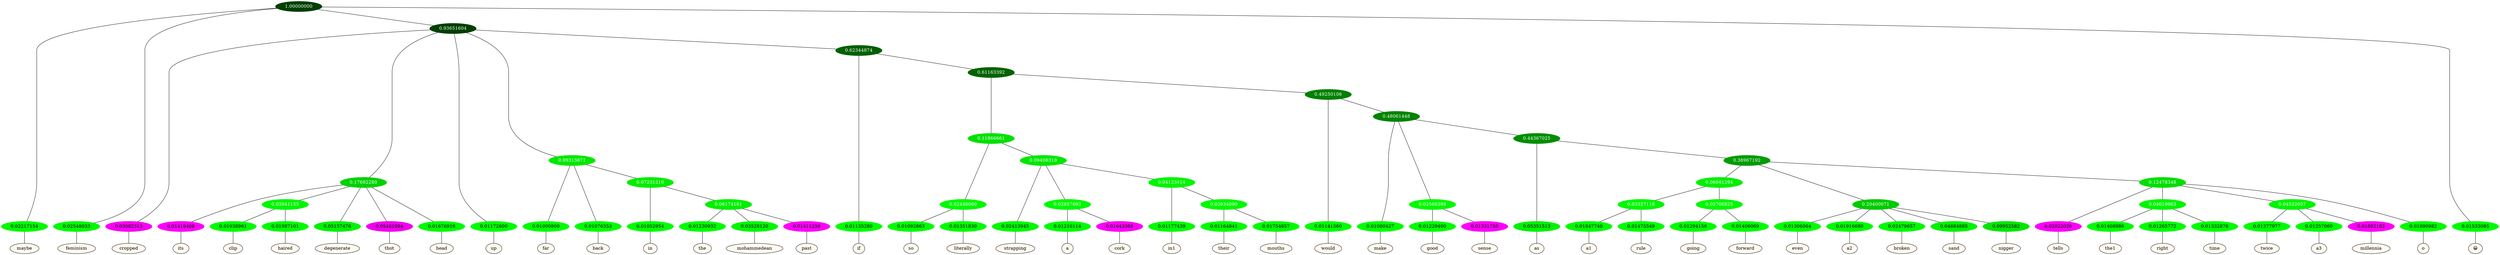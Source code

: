 graph {
	node [format=png height=0.15 nodesep=0.001 ordering=out overlap=prism overlap_scaling=0.01 ranksep=0.001 ratio=0.2 style=filled width=0.15]
	{
		rank=same
		a_w_1 [label=maybe color=black fillcolor=floralwhite style="filled,solid"]
		a_w_2 [label=feminism color=black fillcolor=floralwhite style="filled,solid"]
		a_w_5 [label=cropped color=black fillcolor=floralwhite style="filled,solid"]
		a_w_10 [label=its color=black fillcolor=floralwhite style="filled,solid"]
		a_w_20 [label=clip color=black fillcolor=floralwhite style="filled,solid"]
		a_w_21 [label=haired color=black fillcolor=floralwhite style="filled,solid"]
		a_w_12 [label=degenerate color=black fillcolor=floralwhite style="filled,solid"]
		a_w_13 [label=thot color=black fillcolor=floralwhite style="filled,solid"]
		a_w_14 [label=head color=black fillcolor=floralwhite style="filled,solid"]
		a_w_7 [label=up color=black fillcolor=floralwhite style="filled,solid"]
		a_w_15 [label=far color=black fillcolor=floralwhite style="filled,solid"]
		a_w_16 [label=back color=black fillcolor=floralwhite style="filled,solid"]
		a_w_22 [label=in color=black fillcolor=floralwhite style="filled,solid"]
		a_w_26 [label=the color=black fillcolor=floralwhite style="filled,solid"]
		a_w_27 [label=mohammedean color=black fillcolor=floralwhite style="filled,solid"]
		a_w_28 [label=past color=black fillcolor=floralwhite style="filled,solid"]
		a_w_18 [label=if color=black fillcolor=floralwhite style="filled,solid"]
		a_w_33 [label=so color=black fillcolor=floralwhite style="filled,solid"]
		a_w_34 [label=literally color=black fillcolor=floralwhite style="filled,solid"]
		a_w_35 [label=strapping color=black fillcolor=floralwhite style="filled,solid"]
		a_w_41 [label=a color=black fillcolor=floralwhite style="filled,solid"]
		a_w_42 [label=cork color=black fillcolor=floralwhite style="filled,solid"]
		a_w_43 [label=in1 color=black fillcolor=floralwhite style="filled,solid"]
		a_w_49 [label=their color=black fillcolor=floralwhite style="filled,solid"]
		a_w_50 [label=mouths color=black fillcolor=floralwhite style="filled,solid"]
		a_w_31 [label=would color=black fillcolor=floralwhite style="filled,solid"]
		a_w_38 [label=make color=black fillcolor=floralwhite style="filled,solid"]
		a_w_45 [label=good color=black fillcolor=floralwhite style="filled,solid"]
		a_w_46 [label=sense color=black fillcolor=floralwhite style="filled,solid"]
		a_w_47 [label=as color=black fillcolor=floralwhite style="filled,solid"]
		a_w_65 [label=a1 color=black fillcolor=floralwhite style="filled,solid"]
		a_w_66 [label=rule color=black fillcolor=floralwhite style="filled,solid"]
		a_w_67 [label=going color=black fillcolor=floralwhite style="filled,solid"]
		a_w_68 [label=forward color=black fillcolor=floralwhite style="filled,solid"]
		a_w_56 [label=even color=black fillcolor=floralwhite style="filled,solid"]
		a_w_57 [label=a2 color=black fillcolor=floralwhite style="filled,solid"]
		a_w_58 [label=broken color=black fillcolor=floralwhite style="filled,solid"]
		a_w_59 [label=sand color=black fillcolor=floralwhite style="filled,solid"]
		a_w_60 [label=nigger color=black fillcolor=floralwhite style="filled,solid"]
		a_w_61 [label=tells color=black fillcolor=floralwhite style="filled,solid"]
		a_w_69 [label=the1 color=black fillcolor=floralwhite style="filled,solid"]
		a_w_70 [label=right color=black fillcolor=floralwhite style="filled,solid"]
		a_w_71 [label=time color=black fillcolor=floralwhite style="filled,solid"]
		a_w_72 [label=twice color=black fillcolor=floralwhite style="filled,solid"]
		a_w_73 [label=a3 color=black fillcolor=floralwhite style="filled,solid"]
		a_w_74 [label=millennia color=black fillcolor=floralwhite style="filled,solid"]
		a_w_64 [label=o color=black fillcolor=floralwhite style="filled,solid"]
		a_w_4 [label="😀" color=black fillcolor=floralwhite style="filled,solid"]
	}
	a_n_1 -- a_w_1
	a_n_2 -- a_w_2
	a_n_5 -- a_w_5
	a_n_10 -- a_w_10
	a_n_20 -- a_w_20
	a_n_21 -- a_w_21
	a_n_12 -- a_w_12
	a_n_13 -- a_w_13
	a_n_14 -- a_w_14
	a_n_7 -- a_w_7
	a_n_15 -- a_w_15
	a_n_16 -- a_w_16
	a_n_22 -- a_w_22
	a_n_26 -- a_w_26
	a_n_27 -- a_w_27
	a_n_28 -- a_w_28
	a_n_18 -- a_w_18
	a_n_33 -- a_w_33
	a_n_34 -- a_w_34
	a_n_35 -- a_w_35
	a_n_41 -- a_w_41
	a_n_42 -- a_w_42
	a_n_43 -- a_w_43
	a_n_49 -- a_w_49
	a_n_50 -- a_w_50
	a_n_31 -- a_w_31
	a_n_38 -- a_w_38
	a_n_45 -- a_w_45
	a_n_46 -- a_w_46
	a_n_47 -- a_w_47
	a_n_65 -- a_w_65
	a_n_66 -- a_w_66
	a_n_67 -- a_w_67
	a_n_68 -- a_w_68
	a_n_56 -- a_w_56
	a_n_57 -- a_w_57
	a_n_58 -- a_w_58
	a_n_59 -- a_w_59
	a_n_60 -- a_w_60
	a_n_61 -- a_w_61
	a_n_69 -- a_w_69
	a_n_70 -- a_w_70
	a_n_71 -- a_w_71
	a_n_72 -- a_w_72
	a_n_73 -- a_w_73
	a_n_74 -- a_w_74
	a_n_64 -- a_w_64
	a_n_4 -- a_w_4
	{
		rank=same
		a_n_1 [label=0.02217154 color="0.334 1.000 0.978" fontcolor=black]
		a_n_2 [label=0.02548033 color="0.334 1.000 0.975" fontcolor=black]
		a_n_5 [label=0.03082313 color="0.835 1.000 0.969" fontcolor=black]
		a_n_10 [label=0.01419408 color="0.835 1.000 0.986" fontcolor=black]
		a_n_20 [label=0.01938961 color="0.334 1.000 0.981" fontcolor=black]
		a_n_21 [label=0.01987101 color="0.334 1.000 0.980" fontcolor=black]
		a_n_12 [label=0.05157476 color="0.334 1.000 0.948" fontcolor=black]
		a_n_13 [label=0.05481094 color="0.835 1.000 0.945" fontcolor=black]
		a_n_14 [label=0.01676916 color="0.334 1.000 0.983" fontcolor=black]
		a_n_7 [label=0.01172600 color="0.334 1.000 0.988" fontcolor=black]
		a_n_15 [label=0.01000800 color="0.334 1.000 0.990" fontcolor=black]
		a_n_16 [label=0.01076353 color="0.334 1.000 0.989" fontcolor=black]
		a_n_22 [label=0.01052954 color="0.334 1.000 0.989" fontcolor=black]
		a_n_26 [label=0.01230932 color="0.334 1.000 0.988" fontcolor=black]
		a_n_27 [label=0.03528120 color="0.334 1.000 0.965" fontcolor=black]
		a_n_28 [label=0.01411259 color="0.835 1.000 0.986" fontcolor=black]
		a_n_18 [label=0.01135280 color="0.334 1.000 0.989" fontcolor=black]
		a_n_33 [label=0.01092863 color="0.334 1.000 0.989" fontcolor=black]
		a_n_34 [label=0.01351830 color="0.334 1.000 0.986" fontcolor=black]
		a_n_35 [label=0.02413945 color="0.334 1.000 0.976" fontcolor=black]
		a_n_41 [label=0.01210114 color="0.334 1.000 0.988" fontcolor=black]
		a_n_42 [label=0.01643368 color="0.835 1.000 0.984" fontcolor=black]
		a_n_43 [label=0.01177439 color="0.334 1.000 0.988" fontcolor=black]
		a_n_49 [label=0.01164841 color="0.334 1.000 0.988" fontcolor=black]
		a_n_50 [label=0.01754857 color="0.334 1.000 0.982" fontcolor=black]
		a_n_31 [label=0.01141560 color="0.334 1.000 0.989" fontcolor=black]
		a_n_38 [label=0.01080427 color="0.334 1.000 0.989" fontcolor=black]
		a_n_45 [label=0.01229400 color="0.334 1.000 0.988" fontcolor=black]
		a_n_46 [label=0.01331758 color="0.835 1.000 0.987" fontcolor=black]
		a_n_47 [label=0.05351513 color="0.334 1.000 0.946" fontcolor=black]
		a_n_65 [label=0.01847740 color="0.334 1.000 0.982" fontcolor=black]
		a_n_66 [label=0.01475549 color="0.334 1.000 0.985" fontcolor=black]
		a_n_67 [label=0.01294156 color="0.334 1.000 0.987" fontcolor=black]
		a_n_68 [label=0.01406069 color="0.334 1.000 0.986" fontcolor=black]
		a_n_56 [label=0.01306064 color="0.334 1.000 0.987" fontcolor=black]
		a_n_57 [label=0.01916680 color="0.334 1.000 0.981" fontcolor=black]
		a_n_58 [label=0.02479657 color="0.334 1.000 0.975" fontcolor=black]
		a_n_59 [label=0.04684885 color="0.334 1.000 0.953" fontcolor=black]
		a_n_60 [label=0.09952582 color="0.334 1.000 0.900" fontcolor=black]
		a_n_61 [label=0.02022026 color="0.835 1.000 0.980" fontcolor=black]
		a_n_69 [label=0.01408986 color="0.334 1.000 0.986" fontcolor=black]
		a_n_70 [label=0.01265772 color="0.334 1.000 0.987" fontcolor=black]
		a_n_71 [label=0.01332876 color="0.334 1.000 0.987" fontcolor=black]
		a_n_72 [label=0.01377977 color="0.334 1.000 0.986" fontcolor=black]
		a_n_73 [label=0.01257060 color="0.334 1.000 0.987" fontcolor=black]
		a_n_74 [label=0.01892182 color="0.835 1.000 0.981" fontcolor=black]
		a_n_64 [label=0.01890982 color="0.334 1.000 0.981" fontcolor=black]
		a_n_4 [label=0.01533085 color="0.334 1.000 0.985" fontcolor=black]
	}
	a_n_0 [label=1.00000000 color="0.334 1.000 0.250" fontcolor=grey99]
	a_n_0 -- a_n_1
	a_n_0 -- a_n_2
	a_n_3 [label=0.93651604 color="0.334 1.000 0.250" fontcolor=grey99]
	a_n_0 -- a_n_3
	a_n_0 -- a_n_4
	a_n_3 -- a_n_5
	a_n_6 [label=0.17692280 color="0.334 1.000 0.823" fontcolor=grey99]
	a_n_3 -- a_n_6
	a_n_3 -- a_n_7
	a_n_8 [label=0.09313871 color="0.334 1.000 0.907" fontcolor=grey99]
	a_n_3 -- a_n_8
	a_n_9 [label=0.62344874 color="0.334 1.000 0.377" fontcolor=grey99]
	a_n_3 -- a_n_9
	a_n_6 -- a_n_10
	a_n_11 [label=0.03941155 color="0.334 1.000 0.961" fontcolor=grey99]
	a_n_6 -- a_n_11
	a_n_6 -- a_n_12
	a_n_6 -- a_n_13
	a_n_6 -- a_n_14
	a_n_8 -- a_n_15
	a_n_8 -- a_n_16
	a_n_17 [label=0.07231210 color="0.334 1.000 0.928" fontcolor=grey99]
	a_n_8 -- a_n_17
	a_n_9 -- a_n_18
	a_n_19 [label=0.61163392 color="0.334 1.000 0.388" fontcolor=grey99]
	a_n_9 -- a_n_19
	a_n_11 -- a_n_20
	a_n_11 -- a_n_21
	a_n_17 -- a_n_22
	a_n_23 [label=0.06174161 color="0.334 1.000 0.938" fontcolor=grey99]
	a_n_17 -- a_n_23
	a_n_24 [label=0.11866661 color="0.334 1.000 0.881" fontcolor=grey99]
	a_n_19 -- a_n_24
	a_n_25 [label=0.49250106 color="0.334 1.000 0.507" fontcolor=grey99]
	a_n_19 -- a_n_25
	a_n_23 -- a_n_26
	a_n_23 -- a_n_27
	a_n_23 -- a_n_28
	a_n_29 [label=0.02446060 color="0.334 1.000 0.976" fontcolor=grey99]
	a_n_24 -- a_n_29
	a_n_30 [label=0.09408310 color="0.334 1.000 0.906" fontcolor=grey99]
	a_n_24 -- a_n_30
	a_n_25 -- a_n_31
	a_n_32 [label=0.48061448 color="0.334 1.000 0.519" fontcolor=grey99]
	a_n_25 -- a_n_32
	a_n_29 -- a_n_33
	a_n_29 -- a_n_34
	a_n_30 -- a_n_35
	a_n_36 [label=0.02857693 color="0.334 1.000 0.971" fontcolor=grey99]
	a_n_30 -- a_n_36
	a_n_37 [label=0.04123414 color="0.334 1.000 0.959" fontcolor=grey99]
	a_n_30 -- a_n_37
	a_n_32 -- a_n_38
	a_n_39 [label=0.02566399 color="0.334 1.000 0.974" fontcolor=grey99]
	a_n_32 -- a_n_39
	a_n_40 [label=0.44367025 color="0.334 1.000 0.556" fontcolor=grey99]
	a_n_32 -- a_n_40
	a_n_36 -- a_n_41
	a_n_36 -- a_n_42
	a_n_37 -- a_n_43
	a_n_44 [label=0.02934090 color="0.334 1.000 0.971" fontcolor=grey99]
	a_n_37 -- a_n_44
	a_n_39 -- a_n_45
	a_n_39 -- a_n_46
	a_n_40 -- a_n_47
	a_n_48 [label=0.38967192 color="0.334 1.000 0.610" fontcolor=grey99]
	a_n_40 -- a_n_48
	a_n_44 -- a_n_49
	a_n_44 -- a_n_50
	a_n_51 [label=0.06041294 color="0.334 1.000 0.940" fontcolor=grey99]
	a_n_48 -- a_n_51
	a_n_52 [label=0.20400071 color="0.334 1.000 0.796" fontcolor=grey99]
	a_n_48 -- a_n_52
	a_n_53 [label=0.12478348 color="0.334 1.000 0.875" fontcolor=grey99]
	a_n_48 -- a_n_53
	a_n_54 [label=0.03327118 color="0.334 1.000 0.967" fontcolor=grey99]
	a_n_51 -- a_n_54
	a_n_55 [label=0.02706825 color="0.334 1.000 0.973" fontcolor=grey99]
	a_n_51 -- a_n_55
	a_n_52 -- a_n_56
	a_n_52 -- a_n_57
	a_n_52 -- a_n_58
	a_n_52 -- a_n_59
	a_n_52 -- a_n_60
	a_n_53 -- a_n_61
	a_n_62 [label=0.04019963 color="0.334 1.000 0.960" fontcolor=grey99]
	a_n_53 -- a_n_62
	a_n_63 [label=0.04532057 color="0.334 1.000 0.955" fontcolor=grey99]
	a_n_53 -- a_n_63
	a_n_53 -- a_n_64
	a_n_54 -- a_n_65
	a_n_54 -- a_n_66
	a_n_55 -- a_n_67
	a_n_55 -- a_n_68
	a_n_62 -- a_n_69
	a_n_62 -- a_n_70
	a_n_62 -- a_n_71
	a_n_63 -- a_n_72
	a_n_63 -- a_n_73
	a_n_63 -- a_n_74
}
